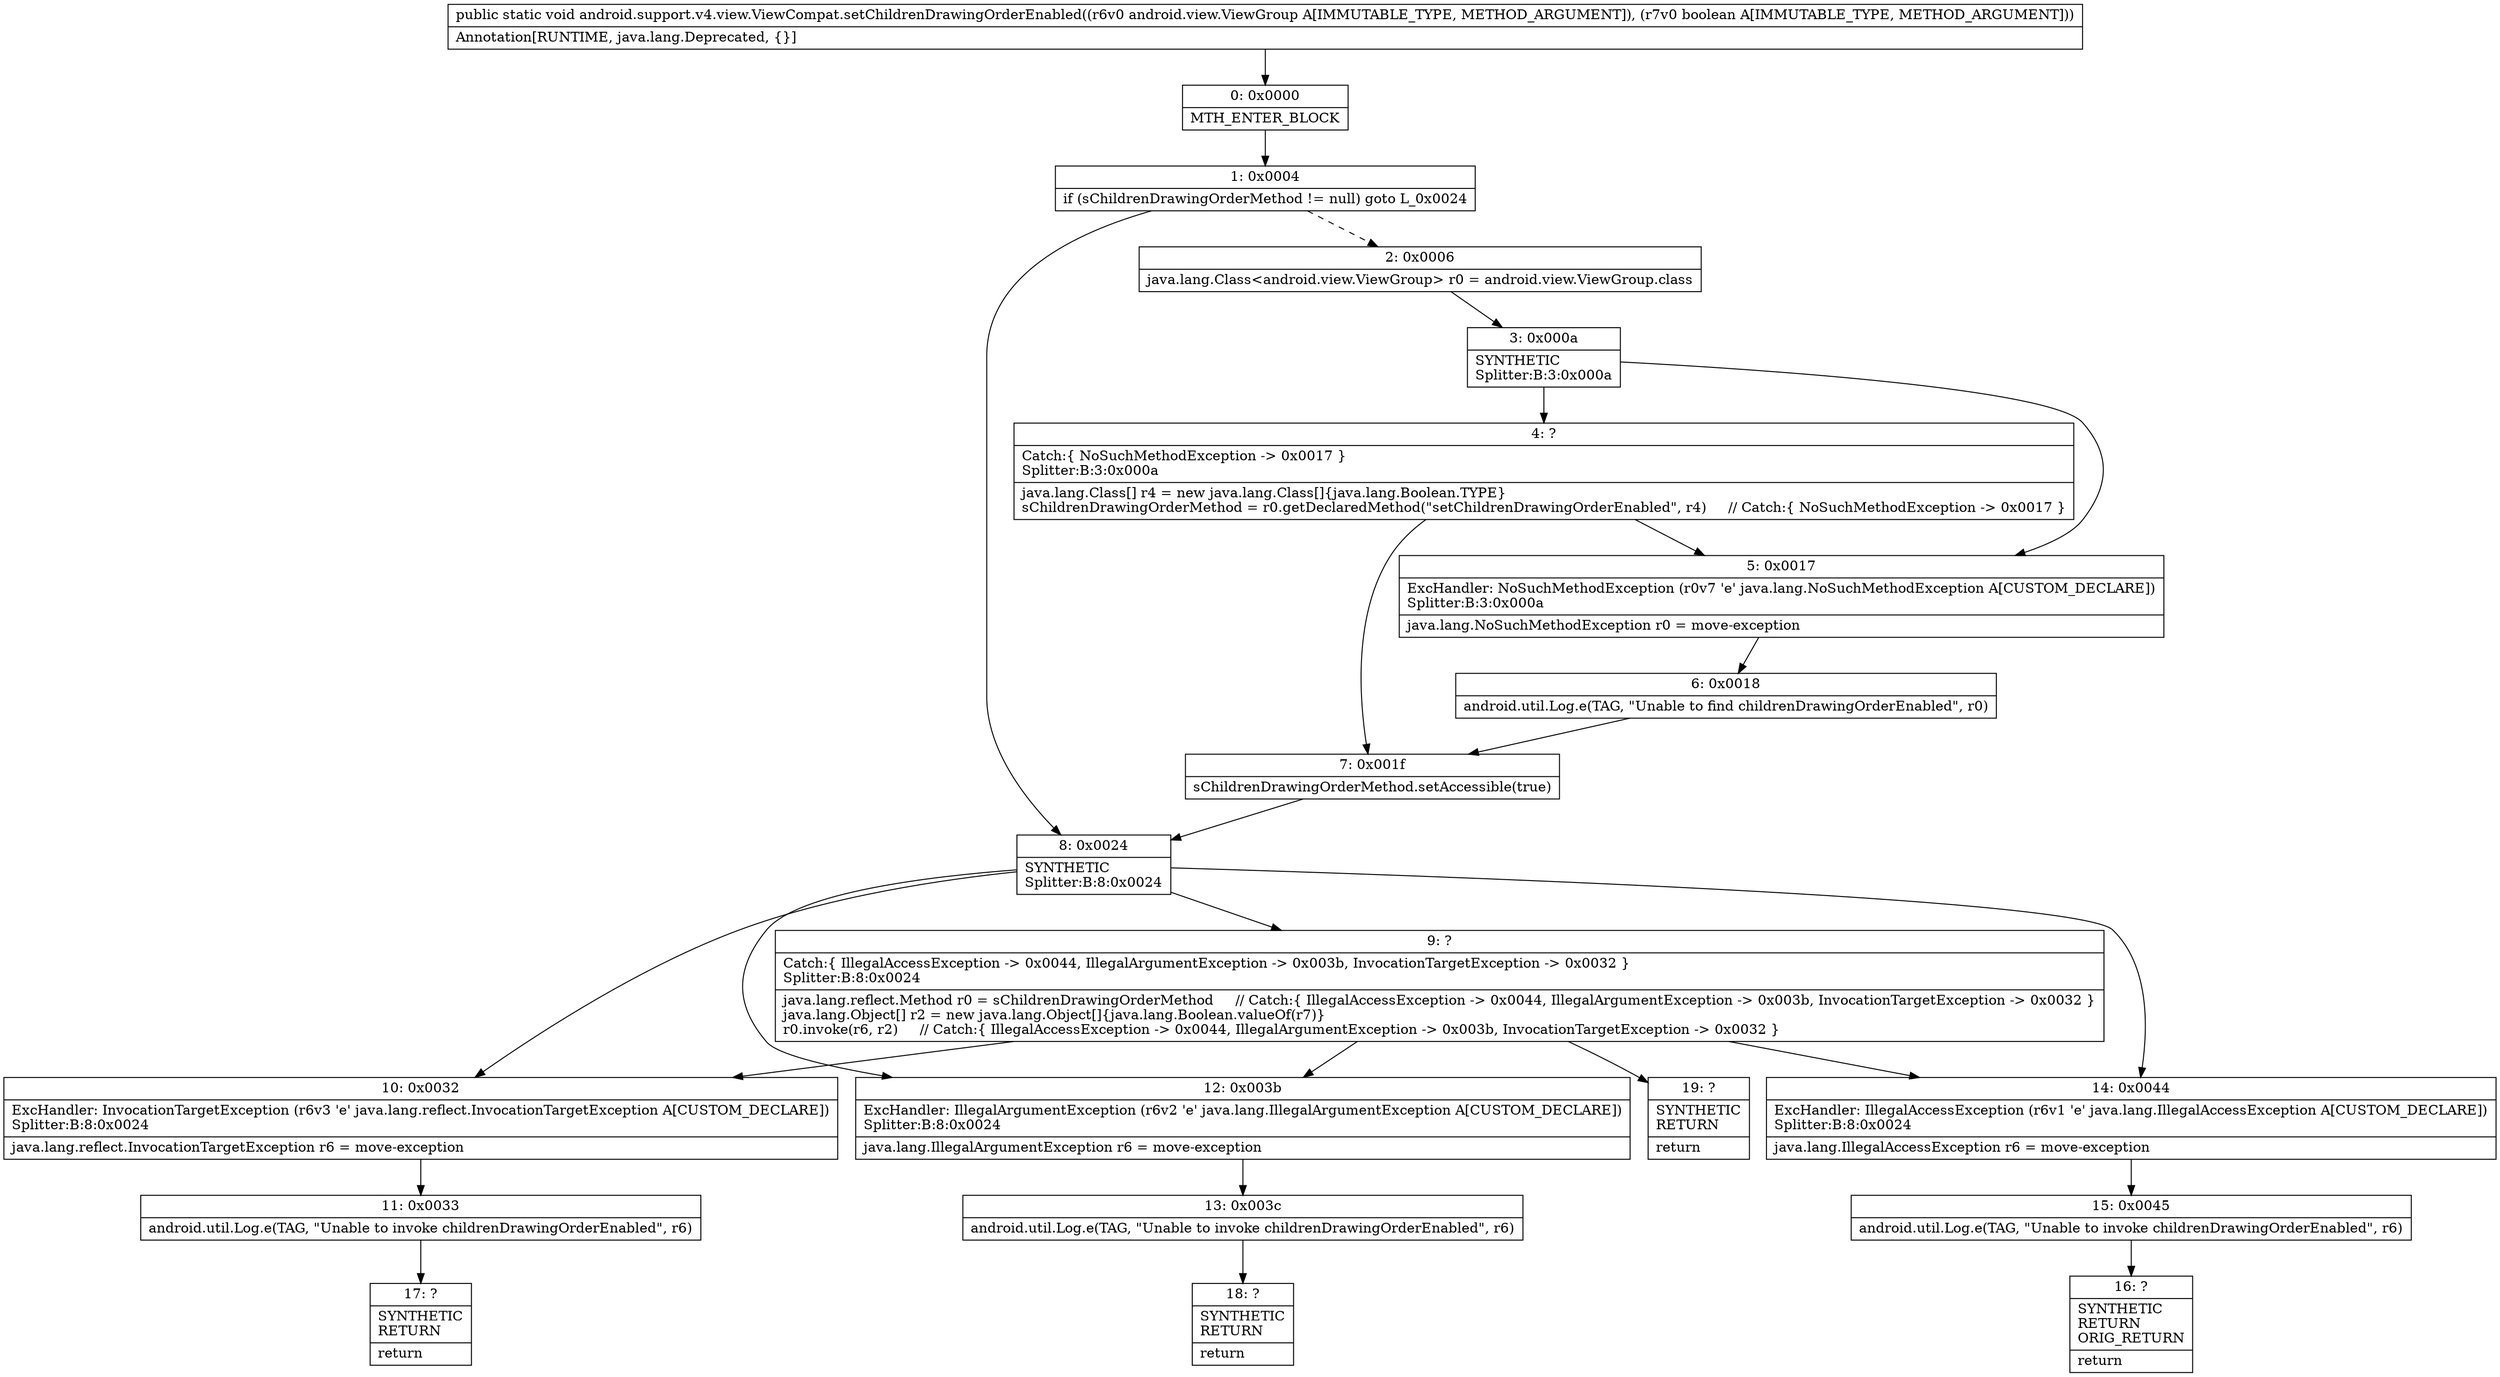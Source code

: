 digraph "CFG forandroid.support.v4.view.ViewCompat.setChildrenDrawingOrderEnabled(Landroid\/view\/ViewGroup;Z)V" {
Node_0 [shape=record,label="{0\:\ 0x0000|MTH_ENTER_BLOCK\l}"];
Node_1 [shape=record,label="{1\:\ 0x0004|if (sChildrenDrawingOrderMethod != null) goto L_0x0024\l}"];
Node_2 [shape=record,label="{2\:\ 0x0006|java.lang.Class\<android.view.ViewGroup\> r0 = android.view.ViewGroup.class\l}"];
Node_3 [shape=record,label="{3\:\ 0x000a|SYNTHETIC\lSplitter:B:3:0x000a\l}"];
Node_4 [shape=record,label="{4\:\ ?|Catch:\{ NoSuchMethodException \-\> 0x0017 \}\lSplitter:B:3:0x000a\l|java.lang.Class[] r4 = new java.lang.Class[]\{java.lang.Boolean.TYPE\}\lsChildrenDrawingOrderMethod = r0.getDeclaredMethod(\"setChildrenDrawingOrderEnabled\", r4)     \/\/ Catch:\{ NoSuchMethodException \-\> 0x0017 \}\l}"];
Node_5 [shape=record,label="{5\:\ 0x0017|ExcHandler: NoSuchMethodException (r0v7 'e' java.lang.NoSuchMethodException A[CUSTOM_DECLARE])\lSplitter:B:3:0x000a\l|java.lang.NoSuchMethodException r0 = move\-exception\l}"];
Node_6 [shape=record,label="{6\:\ 0x0018|android.util.Log.e(TAG, \"Unable to find childrenDrawingOrderEnabled\", r0)\l}"];
Node_7 [shape=record,label="{7\:\ 0x001f|sChildrenDrawingOrderMethod.setAccessible(true)\l}"];
Node_8 [shape=record,label="{8\:\ 0x0024|SYNTHETIC\lSplitter:B:8:0x0024\l}"];
Node_9 [shape=record,label="{9\:\ ?|Catch:\{ IllegalAccessException \-\> 0x0044, IllegalArgumentException \-\> 0x003b, InvocationTargetException \-\> 0x0032 \}\lSplitter:B:8:0x0024\l|java.lang.reflect.Method r0 = sChildrenDrawingOrderMethod     \/\/ Catch:\{ IllegalAccessException \-\> 0x0044, IllegalArgumentException \-\> 0x003b, InvocationTargetException \-\> 0x0032 \}\ljava.lang.Object[] r2 = new java.lang.Object[]\{java.lang.Boolean.valueOf(r7)\}\lr0.invoke(r6, r2)     \/\/ Catch:\{ IllegalAccessException \-\> 0x0044, IllegalArgumentException \-\> 0x003b, InvocationTargetException \-\> 0x0032 \}\l}"];
Node_10 [shape=record,label="{10\:\ 0x0032|ExcHandler: InvocationTargetException (r6v3 'e' java.lang.reflect.InvocationTargetException A[CUSTOM_DECLARE])\lSplitter:B:8:0x0024\l|java.lang.reflect.InvocationTargetException r6 = move\-exception\l}"];
Node_11 [shape=record,label="{11\:\ 0x0033|android.util.Log.e(TAG, \"Unable to invoke childrenDrawingOrderEnabled\", r6)\l}"];
Node_12 [shape=record,label="{12\:\ 0x003b|ExcHandler: IllegalArgumentException (r6v2 'e' java.lang.IllegalArgumentException A[CUSTOM_DECLARE])\lSplitter:B:8:0x0024\l|java.lang.IllegalArgumentException r6 = move\-exception\l}"];
Node_13 [shape=record,label="{13\:\ 0x003c|android.util.Log.e(TAG, \"Unable to invoke childrenDrawingOrderEnabled\", r6)\l}"];
Node_14 [shape=record,label="{14\:\ 0x0044|ExcHandler: IllegalAccessException (r6v1 'e' java.lang.IllegalAccessException A[CUSTOM_DECLARE])\lSplitter:B:8:0x0024\l|java.lang.IllegalAccessException r6 = move\-exception\l}"];
Node_15 [shape=record,label="{15\:\ 0x0045|android.util.Log.e(TAG, \"Unable to invoke childrenDrawingOrderEnabled\", r6)\l}"];
Node_16 [shape=record,label="{16\:\ ?|SYNTHETIC\lRETURN\lORIG_RETURN\l|return\l}"];
Node_17 [shape=record,label="{17\:\ ?|SYNTHETIC\lRETURN\l|return\l}"];
Node_18 [shape=record,label="{18\:\ ?|SYNTHETIC\lRETURN\l|return\l}"];
Node_19 [shape=record,label="{19\:\ ?|SYNTHETIC\lRETURN\l|return\l}"];
MethodNode[shape=record,label="{public static void android.support.v4.view.ViewCompat.setChildrenDrawingOrderEnabled((r6v0 android.view.ViewGroup A[IMMUTABLE_TYPE, METHOD_ARGUMENT]), (r7v0 boolean A[IMMUTABLE_TYPE, METHOD_ARGUMENT]))  | Annotation[RUNTIME, java.lang.Deprecated, \{\}]\l}"];
MethodNode -> Node_0;
Node_0 -> Node_1;
Node_1 -> Node_2[style=dashed];
Node_1 -> Node_8;
Node_2 -> Node_3;
Node_3 -> Node_4;
Node_3 -> Node_5;
Node_4 -> Node_5;
Node_4 -> Node_7;
Node_5 -> Node_6;
Node_6 -> Node_7;
Node_7 -> Node_8;
Node_8 -> Node_9;
Node_8 -> Node_14;
Node_8 -> Node_12;
Node_8 -> Node_10;
Node_9 -> Node_14;
Node_9 -> Node_12;
Node_9 -> Node_10;
Node_9 -> Node_19;
Node_10 -> Node_11;
Node_11 -> Node_17;
Node_12 -> Node_13;
Node_13 -> Node_18;
Node_14 -> Node_15;
Node_15 -> Node_16;
}

